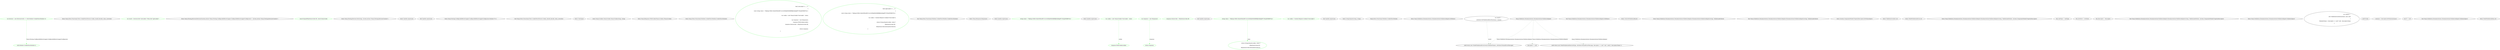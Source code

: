 digraph  {
d1 [cluster="Nancy.Tests.Functional.Tests.CookieTestsFixture.Cookie_should_decode_value_correctly()", color=green, community=0, label="var browser = new Browser(with => with.Module<CookieTestsModule>())", prediction=0, span="15-15"];
d0 [cluster="Nancy.Tests.Functional.Tests.CookieTestsFixture.Cookie_should_decode_value_correctly()", label="Entry Nancy.Tests.Functional.Tests.CookieTestsFixture.Cookie_should_decode_value_correctly()", span="12-12"];
d2 [cluster="Nancy.Tests.Functional.Tests.CookieTestsFixture.Cookie_should_decode_value_correctly()", color=green, community=0, label="var result = browser.Get(''/setcookie'').Then.Get(''/getcookie'')", prediction=1, span="18-18"];
d5 [cluster="Nancy.Testing.Browser.Browser(System.Action<Nancy.Testing.ConfigurableBootstrapper.ConfigurableBootstrapperConfigurator>, System.Action<Nancy.Testing.BrowserContext>)", label="Entry Nancy.Testing.Browser.Browser(System.Action<Nancy.Testing.ConfigurableBootstrapper.ConfigurableBootstrapperConfigurator>, System.Action<Nancy.Testing.BrowserContext>)", span="28-28"];
d9 [cluster="lambda expression", color=green, community=0, label="with.Module<CookieTestsModule>()", prediction=0, span="15-15"];
d3 [cluster="Nancy.Tests.Functional.Tests.CookieTestsFixture.Cookie_should_decode_value_correctly()", color=green, community=0, label="Assert.Equal(HttpStatusCode.OK, result.StatusCode)", prediction=3, span="21-21"];
d6 [cluster="Nancy.Testing.Browser.Get(string, System.Action<Nancy.Testing.BrowserContext>)", label="Entry Nancy.Testing.Browser.Get(string, System.Action<Nancy.Testing.BrowserContext>)", span="74-74"];
d8 [cluster="lambda expression", label="Entry lambda expression", span="15-15"];
d10 [cluster="lambda expression", label="Exit lambda expression", span="15-15"];
d11 [cluster="Nancy.Testing.ConfigurableBootstrapper.ConfigurableBootstrapperConfigurator.Module<T>()", label="Entry Nancy.Testing.ConfigurableBootstrapper.ConfigurableBootstrapperConfigurator.Module<T>()", span="880-880"];
d4 [cluster="Nancy.Tests.Functional.Tests.CookieTestsFixture.Cookie_should_decode_value_correctly()", label="Exit Nancy.Tests.Functional.Tests.CookieTestsFixture.Cookie_should_decode_value_correctly()", span="12-12"];
d7 [cluster="Unk.Equal", label="Entry Unk.Equal", span=""];
m0_12 [cluster="Nancy.Cookies.NancyCookie.NancyCookie(string, string)", file="CookieTestsModule.cs", label="Entry Nancy.Cookies.NancyCookie.NancyCookie(string, string)", span="18-18"];
m0_14 [cluster="Nancy.Response.WithCookie(Nancy.Cookies.INancyCookie)", file="CookieTestsModule.cs", label="Entry Nancy.Response.WithCookie(Nancy.Cookies.INancyCookie)", span="88-88"];
m0_0 [cluster="Nancy.Tests.Functional.Modules.CookieTestsModule.CookieTestsModule()", file="CookieTestsModule.cs", label="Entry Nancy.Tests.Functional.Modules.CookieTestsModule.CookieTestsModule()", span="8-8"];
m0_1 [cluster="Nancy.Tests.Functional.Modules.CookieTestsModule.CookieTestsModule()", color=green, community=1, file="CookieTestsModule.cs", label="Get[''/setcookie''] = _ =>\r\n            {\r\n                const string value = ''HakLqr1OEdi+kQ/s92Rzz9hV1w/vzGZKqWeMQRHRJlwhbbgP87UELJZlYDfbVVLo'';\r\n\r\n                var cookie = new NancyCookie(''testcookie'', value);\r\n\r\n                var response = new Response();\r\n                response.WithCookie(cookie);\r\n                response.StatusCode = HttpStatusCode.OK;\r\n\r\n                return response;\r\n            }", prediction=4, span="10-21"];
m0_2 [cluster="Nancy.Tests.Functional.Modules.CookieTestsModule.CookieTestsModule()", color=green, community=1, file="CookieTestsModule.cs", label="Get[''/getcookie''] = _ =>\r\n            {\r\n                const string value = ''HakLqr1OEdi+kQ/s92Rzz9hV1w/vzGZKqWeMQRHRJlwhbbgP87UELJZlYDfbVVLo'';\r\n\r\n                var cookie = Context.Request.Cookies[''testcookie''];\r\n\r\n                return String.Equals(cookie, value) ?\r\n                    HttpStatusCode.OK :\r\n                    HttpStatusCode.InternalServerError;\r\n            }", prediction=5, span="23-32"];
m0_3 [cluster="Nancy.Tests.Functional.Modules.CookieTestsModule.CookieTestsModule()", file="CookieTestsModule.cs", label="Exit Nancy.Tests.Functional.Modules.CookieTestsModule.CookieTestsModule()", span="8-8"];
m0_13 [cluster="Nancy.Response.Response()", file="CookieTestsModule.cs", label="Entry Nancy.Response.Response()", span="29-29"];
m0_15 [cluster="lambda expression", file="CookieTestsModule.cs", label="Entry lambda expression", span="23-32"];
m0_5 [cluster="lambda expression", color=green, community=0, file="CookieTestsModule.cs", label="string value = ''HakLqr1OEdi+kQ/s92Rzz9hV1w/vzGZKqWeMQRHRJlwhbbgP87UELJZlYDfbVVLo''", prediction=6, span="12-12"];
m0_4 [cluster="lambda expression", file="CookieTestsModule.cs", label="Entry lambda expression", span="10-21"];
m0_6 [cluster="lambda expression", color=green, community=0, file="CookieTestsModule.cs", label="var cookie = new NancyCookie(''testcookie'', value)", prediction=7, span="14-14"];
m0_7 [cluster="lambda expression", color=green, community=0, file="CookieTestsModule.cs", label="var response = new Response()", prediction=8, span="16-16"];
m0_8 [cluster="lambda expression", color=green, community=0, file="CookieTestsModule.cs", label="response.WithCookie(cookie)", prediction=7, span="17-17"];
m0_9 [cluster="lambda expression", color=green, community=0, file="CookieTestsModule.cs", label="response.StatusCode = HttpStatusCode.OK", prediction=10, span="18-18"];
m0_10 [cluster="lambda expression", color=green, community=0, file="CookieTestsModule.cs", label="return response;", prediction=8, span="20-20"];
m0_11 [cluster="lambda expression", file="CookieTestsModule.cs", label="Exit lambda expression", span="10-21"];
m0_16 [cluster="lambda expression", color=green, community=0, file="CookieTestsModule.cs", label="string value = ''HakLqr1OEdi+kQ/s92Rzz9hV1w/vzGZKqWeMQRHRJlwhbbgP87UELJZlYDfbVVLo''", prediction=12, span="25-25"];
m0_17 [cluster="lambda expression", color=green, community=0, file="CookieTestsModule.cs", label="var cookie = Context.Request.Cookies[''testcookie'']", prediction=13, span="27-27"];
m0_18 [cluster="lambda expression", color=green, community=1, file="CookieTestsModule.cs", label="return String.Equals(cookie, value) ?\r\n                    HttpStatusCode.OK :\r\n                    HttpStatusCode.InternalServerError;", prediction=12, span="29-31"];
m0_19 [cluster="lambda expression", file="CookieTestsModule.cs", label="Exit lambda expression", span="23-32"];
m0_20 [cluster="string.Equals(string, string)", file="CookieTestsModule.cs", label="Entry string.Equals(string, string)", span="0-0"];
m0_21 [file="CookieTestsModule.cs", label="Nancy.Tests.Functional.Modules.CookieTestsModule", span=""];
m1_7 [cluster="Nancy.Validation.DataAnnotations.DataAnnotationsValidatorAdapter.GetRules()", file="Request.cs", label="Entry Nancy.Validation.DataAnnotations.DataAnnotationsValidatorAdapter.GetRules()", span="42-42"];
m1_8 [cluster="Nancy.Validation.DataAnnotations.DataAnnotationsValidatorAdapter.GetRules()", file="Request.cs", label="yield return new ModelValidationRule(ruleType, attribute.FormatErrorMessage, descriptor == null ? null : new[] { descriptor.Name });", span="44-44"];
m1_9 [cluster="Nancy.Validation.DataAnnotations.DataAnnotationsValidatorAdapter.GetRules()", file="Request.cs", label="Exit Nancy.Validation.DataAnnotations.DataAnnotationsValidatorAdapter.GetRules()", span="42-42"];
m1_22 [cluster="Unk.GetValidationResult", file="Request.cs", label="Entry Unk.GetValidationResult", span=""];
m1_0 [cluster="Nancy.Validation.DataAnnotations.DataAnnotationsValidatorAdapter.DataAnnotationsValidatorAdapter(string, ValidationAttribute)", file="Request.cs", label="Entry Nancy.Validation.DataAnnotations.DataAnnotationsValidatorAdapter.DataAnnotationsValidatorAdapter(string, ValidationAttribute)", span="20-20"];
m1_1 [cluster="Nancy.Validation.DataAnnotations.DataAnnotationsValidatorAdapter.DataAnnotationsValidatorAdapter(string, ValidationAttribute)", file="Request.cs", label="Exit Nancy.Validation.DataAnnotations.DataAnnotationsValidatorAdapter.DataAnnotationsValidatorAdapter(string, ValidationAttribute)", span="20-20"];
m1_21 [cluster="System.ComponentModel.PropertyDescriptor.GetValue(object)", file="Request.cs", label="Entry System.ComponentModel.PropertyDescriptor.GetValue(object)", span="0-0"];
m1_20 [cluster="ValidationContext.cstr", file="Request.cs", label="Entry ValidationContext.cstr", span=""];
m1_23 [cluster="ModelValidationError.cstr", file="Request.cs", label="Entry ModelValidationError.cstr", span=""];
m1_2 [cluster="Nancy.Validation.DataAnnotations.DataAnnotationsValidatorAdapter.DataAnnotationsValidatorAdapter(string, ValidationAttribute, System.ComponentModel.PropertyDescriptor)", file="Request.cs", label="Entry Nancy.Validation.DataAnnotations.DataAnnotationsValidatorAdapter.DataAnnotationsValidatorAdapter(string, ValidationAttribute, System.ComponentModel.PropertyDescriptor)", span="31-31"];
m1_3 [cluster="Nancy.Validation.DataAnnotations.DataAnnotationsValidatorAdapter.DataAnnotationsValidatorAdapter(string, ValidationAttribute, System.ComponentModel.PropertyDescriptor)", file="Request.cs", label="this.ruleType = ruleType", span="33-33"];
m1_4 [cluster="Nancy.Validation.DataAnnotations.DataAnnotationsValidatorAdapter.DataAnnotationsValidatorAdapter(string, ValidationAttribute, System.ComponentModel.PropertyDescriptor)", file="Request.cs", label="this.attribute = attribute", span="34-34"];
m1_5 [cluster="Nancy.Validation.DataAnnotations.DataAnnotationsValidatorAdapter.DataAnnotationsValidatorAdapter(string, ValidationAttribute, System.ComponentModel.PropertyDescriptor)", file="Request.cs", label="this.descriptor = descriptor", span="35-35"];
m1_6 [cluster="Nancy.Validation.DataAnnotations.DataAnnotationsValidatorAdapter.DataAnnotationsValidatorAdapter(string, ValidationAttribute, System.ComponentModel.PropertyDescriptor)", file="Request.cs", label="Exit Nancy.Validation.DataAnnotations.DataAnnotationsValidatorAdapter.DataAnnotationsValidatorAdapter(string, ValidationAttribute, System.ComponentModel.PropertyDescriptor)", span="31-31"];
m1_11 [cluster="Nancy.Validation.DataAnnotations.DataAnnotationsValidatorAdapter.Validate(object)", file="Request.cs", label="Entry Nancy.Validation.DataAnnotations.DataAnnotationsValidatorAdapter.Validate(object)", span="52-52"];
m1_12 [cluster="Nancy.Validation.DataAnnotations.DataAnnotationsValidatorAdapter.Validate(object)", file="Request.cs", label="var context = \r\n                new ValidationContext(instance, null, null)\r\n                {\r\n                    MemberName = descriptor == null ? null : descriptor.Name\r\n                }", span="54-58"];
m1_17 [cluster="Nancy.Validation.DataAnnotations.DataAnnotationsValidatorAdapter.Validate(object)", file="Request.cs", label="yield return new ModelValidationError(result.MemberNames, attribute.FormatErrorMessage);", span="70-70"];
m1_18 [cluster="Nancy.Validation.DataAnnotations.DataAnnotationsValidatorAdapter.Validate(object)", file="Request.cs", label="yield break;", span="73-73"];
m1_14 [cluster="Nancy.Validation.DataAnnotations.DataAnnotationsValidatorAdapter.Validate(object)", file="Request.cs", label="instance = descriptor.GetValue(instance)", span="62-62"];
m1_15 [cluster="Nancy.Validation.DataAnnotations.DataAnnotationsValidatorAdapter.Validate(object)", file="Request.cs", label="var result = \r\n                attribute.GetValidationResult(instance, context)", span="65-66"];
m1_13 [cluster="Nancy.Validation.DataAnnotations.DataAnnotationsValidatorAdapter.Validate(object)", file="Request.cs", label="descriptor != null", span="60-60"];
m1_16 [cluster="Nancy.Validation.DataAnnotations.DataAnnotationsValidatorAdapter.Validate(object)", file="Request.cs", label="result != null", span="68-68"];
m1_19 [cluster="Nancy.Validation.DataAnnotations.DataAnnotationsValidatorAdapter.Validate(object)", file="Request.cs", label="Exit Nancy.Validation.DataAnnotations.DataAnnotationsValidatorAdapter.Validate(object)", span="52-52"];
m1_10 [cluster="ModelValidationRule.cstr", file="Request.cs", label="Entry ModelValidationRule.cstr", span=""];
m1_24 [file="Request.cs", label="Nancy.Validation.DataAnnotations.DataAnnotationsValidatorAdapter", span=""];
d1 -> d9  [color=green, key=1, label="Nancy.Testing.ConfigurableBootstrapper.ConfigurableBootstrapperConfigurator", style=dashed];
m0_6 -> m0_8  [color=green, key=1, label=cookie, style=dashed];
m0_7 -> m0_10  [color=green, key=1, label=response, style=dashed];
m0_16 -> m0_18  [color=green, key=1, label=value, style=dashed];
m1_15 -> m1_17  [color=darkseagreen4, key=1, label=result, style=dashed];
m1_24 -> m1_8  [color=darkseagreen4, key=1, label="Nancy.Validation.DataAnnotations.DataAnnotationsValidatorAdapter", style=dashed];
m1_24 -> m1_13  [color=darkseagreen4, key=1, label="Nancy.Validation.DataAnnotations.DataAnnotationsValidatorAdapter", style=dashed];
m1_24 -> m1_17  [color=darkseagreen4, key=1, label="Nancy.Validation.DataAnnotations.DataAnnotationsValidatorAdapter", style=dashed];
}
